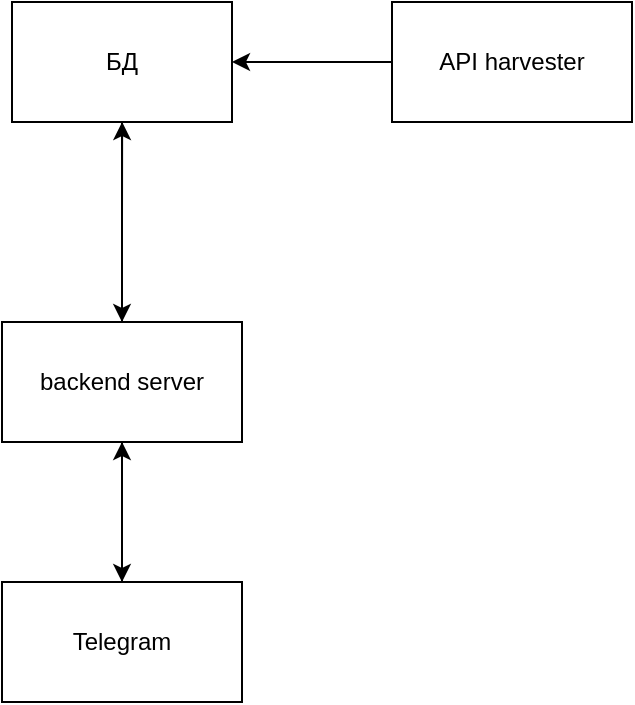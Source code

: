 <mxfile version="22.1.11" type="device">
  <diagram name="Страница 1" id="seRhHvwjpi5-Uy9PJJ-8">
    <mxGraphModel dx="757" dy="571" grid="1" gridSize="10" guides="1" tooltips="1" connect="1" arrows="1" fold="1" page="1" pageScale="1" pageWidth="827" pageHeight="1169" math="0" shadow="0">
      <root>
        <mxCell id="0" />
        <mxCell id="1" parent="0" />
        <mxCell id="QExi0ryvyOE_QswzVxZr-7" style="edgeStyle=orthogonalEdgeStyle;rounded=0;orthogonalLoop=1;jettySize=auto;html=1;exitX=0.5;exitY=1;exitDx=0;exitDy=0;entryX=0.5;entryY=0;entryDx=0;entryDy=0;" edge="1" parent="1" source="Z3LbIYehl-oNpDKCJIGN-2" target="QExi0ryvyOE_QswzVxZr-4">
          <mxGeometry relative="1" as="geometry" />
        </mxCell>
        <mxCell id="Z3LbIYehl-oNpDKCJIGN-2" value="БД" style="rounded=0;whiteSpace=wrap;html=1;" parent="1" vertex="1">
          <mxGeometry x="230" y="190" width="110" height="60" as="geometry" />
        </mxCell>
        <mxCell id="QExi0ryvyOE_QswzVxZr-3" style="edgeStyle=orthogonalEdgeStyle;rounded=0;orthogonalLoop=1;jettySize=auto;html=1;exitX=0;exitY=0.5;exitDx=0;exitDy=0;entryX=1;entryY=0.5;entryDx=0;entryDy=0;" edge="1" parent="1" source="QExi0ryvyOE_QswzVxZr-1" target="Z3LbIYehl-oNpDKCJIGN-2">
          <mxGeometry relative="1" as="geometry" />
        </mxCell>
        <mxCell id="QExi0ryvyOE_QswzVxZr-1" value="API&amp;nbsp;harvester" style="rounded=0;whiteSpace=wrap;html=1;" vertex="1" parent="1">
          <mxGeometry x="420" y="190" width="120" height="60" as="geometry" />
        </mxCell>
        <mxCell id="QExi0ryvyOE_QswzVxZr-9" style="edgeStyle=orthogonalEdgeStyle;rounded=0;orthogonalLoop=1;jettySize=auto;html=1;exitX=0.5;exitY=0;exitDx=0;exitDy=0;" edge="1" parent="1" source="QExi0ryvyOE_QswzVxZr-4">
          <mxGeometry relative="1" as="geometry">
            <mxPoint x="285.069" y="250" as="targetPoint" />
          </mxGeometry>
        </mxCell>
        <mxCell id="QExi0ryvyOE_QswzVxZr-12" style="edgeStyle=orthogonalEdgeStyle;rounded=0;orthogonalLoop=1;jettySize=auto;html=1;exitX=0.5;exitY=1;exitDx=0;exitDy=0;entryX=0.5;entryY=0;entryDx=0;entryDy=0;" edge="1" parent="1" source="QExi0ryvyOE_QswzVxZr-4" target="QExi0ryvyOE_QswzVxZr-10">
          <mxGeometry relative="1" as="geometry" />
        </mxCell>
        <mxCell id="QExi0ryvyOE_QswzVxZr-4" value="backend server" style="rounded=0;whiteSpace=wrap;html=1;" vertex="1" parent="1">
          <mxGeometry x="225" y="350" width="120" height="60" as="geometry" />
        </mxCell>
        <mxCell id="QExi0ryvyOE_QswzVxZr-11" style="edgeStyle=orthogonalEdgeStyle;rounded=0;orthogonalLoop=1;jettySize=auto;html=1;exitX=0.5;exitY=0;exitDx=0;exitDy=0;entryX=0.5;entryY=1;entryDx=0;entryDy=0;" edge="1" parent="1" source="QExi0ryvyOE_QswzVxZr-10" target="QExi0ryvyOE_QswzVxZr-4">
          <mxGeometry relative="1" as="geometry" />
        </mxCell>
        <mxCell id="QExi0ryvyOE_QswzVxZr-10" value="Telegram" style="rounded=0;whiteSpace=wrap;html=1;" vertex="1" parent="1">
          <mxGeometry x="225" y="480" width="120" height="60" as="geometry" />
        </mxCell>
      </root>
    </mxGraphModel>
  </diagram>
</mxfile>
